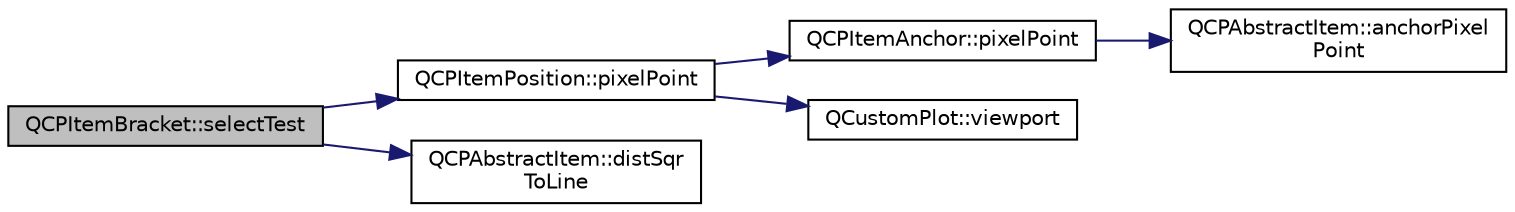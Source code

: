 digraph "QCPItemBracket::selectTest"
{
  edge [fontname="Helvetica",fontsize="10",labelfontname="Helvetica",labelfontsize="10"];
  node [fontname="Helvetica",fontsize="10",shape=record];
  rankdir="LR";
  Node1 [label="QCPItemBracket::selectTest",height=0.2,width=0.4,color="black", fillcolor="grey75", style="filled", fontcolor="black"];
  Node1 -> Node2 [color="midnightblue",fontsize="10",style="solid",fontname="Helvetica"];
  Node2 [label="QCPItemPosition::pixelPoint",height=0.2,width=0.4,color="black", fillcolor="white", style="filled",URL="$class_q_c_p_item_position.html#ae490f9c76ee2ba33752c495d3b6e8fb5"];
  Node2 -> Node3 [color="midnightblue",fontsize="10",style="solid",fontname="Helvetica"];
  Node3 [label="QCPItemAnchor::pixelPoint",height=0.2,width=0.4,color="black", fillcolor="white", style="filled",URL="$class_q_c_p_item_anchor.html#ae92def8f9297c5d73f5806c586517bb3"];
  Node3 -> Node4 [color="midnightblue",fontsize="10",style="solid",fontname="Helvetica"];
  Node4 [label="QCPAbstractItem::anchorPixel\lPoint",height=0.2,width=0.4,color="black", fillcolor="white", style="filled",URL="$class_q_c_p_abstract_item.html#a94bde62b8a2fc133666dcbb8035deeed"];
  Node2 -> Node5 [color="midnightblue",fontsize="10",style="solid",fontname="Helvetica"];
  Node5 [label="QCustomPlot::viewport",height=0.2,width=0.4,color="black", fillcolor="white", style="filled",URL="$class_q_custom_plot.html#a953ecdbc28018e7e84cb6213ad3d88c2"];
  Node1 -> Node6 [color="midnightblue",fontsize="10",style="solid",fontname="Helvetica"];
  Node6 [label="QCPAbstractItem::distSqr\lToLine",height=0.2,width=0.4,color="black", fillcolor="white", style="filled",URL="$class_q_c_p_abstract_item.html#acdca343717d625b8abb3c3e38c0ed39d"];
}
